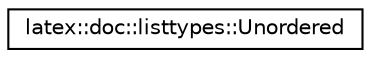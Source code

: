 digraph G
{
  edge [fontname="Helvetica",fontsize="10",labelfontname="Helvetica",labelfontsize="10"];
  node [fontname="Helvetica",fontsize="10",shape=record];
  rankdir="LR";
  Node1 [label="latex::doc::listtypes::Unordered",height=0.2,width=0.4,color="black", fillcolor="white", style="filled",URL="$classlatex_1_1doc_1_1listtypes_1_1Unordered.html"];
}
